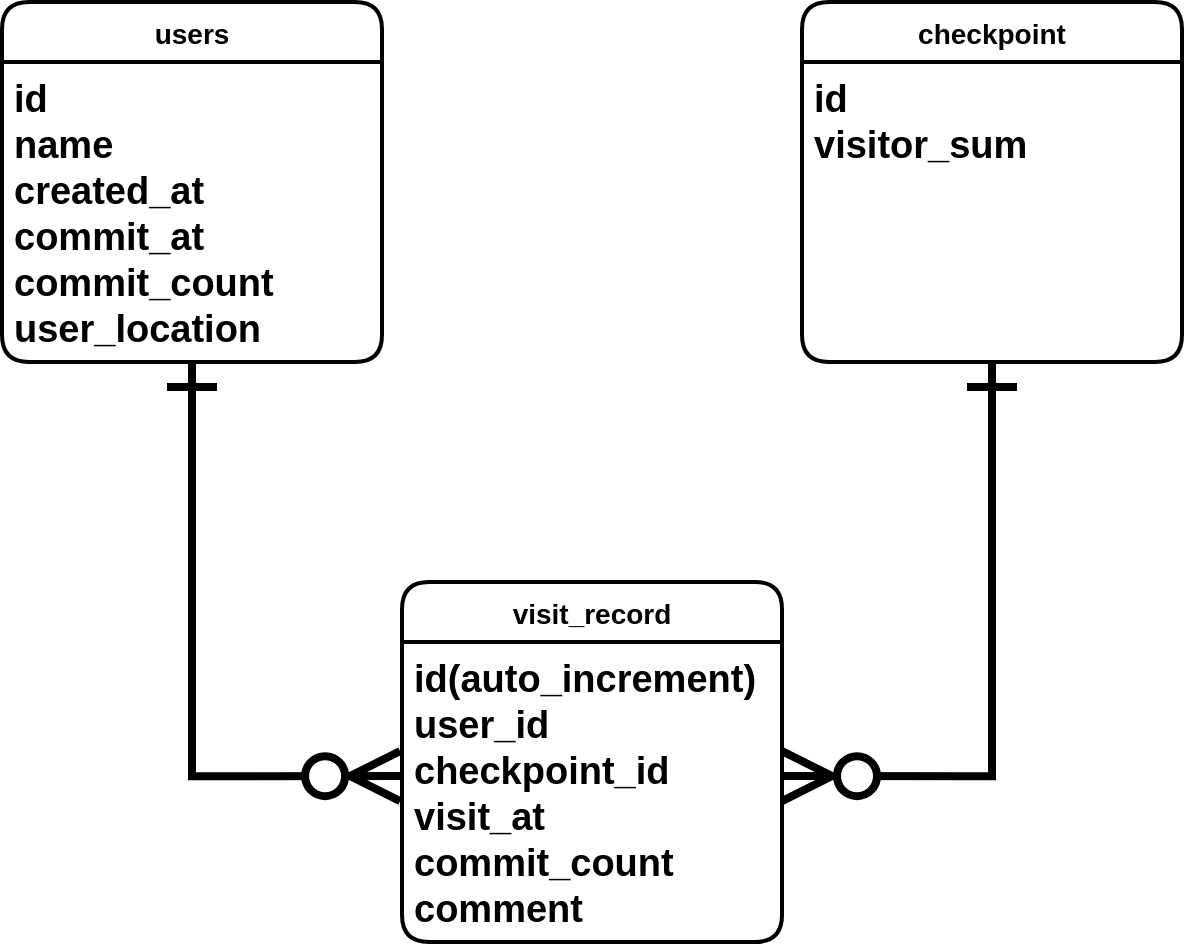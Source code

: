 <mxfile version="14.8.4" type="github" pages="3">
  <diagram id="9SCN9GtrKDQEi3Oo_EW_" name="Page-1">
    <mxGraphModel dx="1422" dy="762" grid="1" gridSize="10" guides="1" tooltips="1" connect="1" arrows="1" fold="1" page="1" pageScale="1" pageWidth="827" pageHeight="1169" math="0" shadow="0">
      <root>
        <mxCell id="0" />
        <mxCell id="1" parent="0" />
        <mxCell id="5QvTtVfF1qH1MXlvAsu7-5" value="users" style="swimlane;childLayout=stackLayout;horizontal=1;startSize=30;horizontalStack=0;rounded=1;fontSize=14;fontStyle=1;strokeWidth=2;resizeParent=0;resizeLast=1;shadow=0;dashed=0;align=center;" parent="1" vertex="1">
          <mxGeometry x="130" y="100" width="190" height="180" as="geometry">
            <mxRectangle x="130" y="110" width="70" height="30" as="alternateBounds" />
          </mxGeometry>
        </mxCell>
        <mxCell id="5QvTtVfF1qH1MXlvAsu7-6" value="id&#xa;name&#xa;created_at&#xa;commit_at&#xa;commit_count&#xa;user_location&#xa;" style="align=left;strokeColor=none;fillColor=none;spacingLeft=4;fontSize=19;verticalAlign=top;resizable=0;rotatable=0;part=1;fontStyle=1;" parent="5QvTtVfF1qH1MXlvAsu7-5" vertex="1">
          <mxGeometry y="30" width="190" height="150" as="geometry" />
        </mxCell>
        <mxCell id="5QvTtVfF1qH1MXlvAsu7-8" value="checkpoint" style="swimlane;childLayout=stackLayout;horizontal=1;startSize=30;horizontalStack=0;rounded=1;fontSize=14;fontStyle=1;strokeWidth=2;resizeParent=0;resizeLast=1;shadow=0;dashed=0;align=center;" parent="1" vertex="1">
          <mxGeometry x="530" y="100" width="190" height="180" as="geometry">
            <mxRectangle x="530" y="100" width="110" height="30" as="alternateBounds" />
          </mxGeometry>
        </mxCell>
        <mxCell id="5QvTtVfF1qH1MXlvAsu7-9" value="id&#xa;visitor_sum&#xa;&#xa;" style="align=left;strokeColor=none;fillColor=none;spacingLeft=4;fontSize=19;verticalAlign=top;resizable=0;rotatable=0;part=1;fontStyle=1;" parent="5QvTtVfF1qH1MXlvAsu7-8" vertex="1">
          <mxGeometry y="30" width="190" height="150" as="geometry" />
        </mxCell>
        <mxCell id="5QvTtVfF1qH1MXlvAsu7-11" value="visit_record" style="swimlane;childLayout=stackLayout;horizontal=1;startSize=30;horizontalStack=0;rounded=1;fontSize=14;fontStyle=1;strokeWidth=2;resizeParent=0;resizeLast=1;shadow=0;dashed=0;align=center;" parent="1" vertex="1">
          <mxGeometry x="330" y="390" width="190" height="180" as="geometry" />
        </mxCell>
        <mxCell id="5QvTtVfF1qH1MXlvAsu7-12" value="id(auto_increment)&#xa;user_id&#xa;checkpoint_id&#xa;visit_at&#xa;commit_count&#xa;comment" style="align=left;strokeColor=none;fillColor=none;spacingLeft=4;fontSize=19;verticalAlign=top;resizable=0;rotatable=0;part=1;fontStyle=1;" parent="5QvTtVfF1qH1MXlvAsu7-11" vertex="1">
          <mxGeometry y="30" width="190" height="150" as="geometry" />
        </mxCell>
        <mxCell id="5QvTtVfF1qH1MXlvAsu7-17" style="edgeStyle=orthogonalEdgeStyle;rounded=0;orthogonalLoop=1;jettySize=auto;html=1;entryX=1;entryY=0.447;entryDx=0;entryDy=0;fontSize=19;fontColor=#000000;endArrow=ERzeroToMany;endFill=1;strokeWidth=4;targetPerimeterSpacing=0;fontStyle=0;endSize=20;startSize=20;startArrow=ERone;startFill=0;entryPerimeter=0;exitX=0.5;exitY=1;exitDx=0;exitDy=0;" parent="1" source="5QvTtVfF1qH1MXlvAsu7-9" target="5QvTtVfF1qH1MXlvAsu7-12" edge="1">
          <mxGeometry relative="1" as="geometry" />
        </mxCell>
        <mxCell id="5QvTtVfF1qH1MXlvAsu7-18" style="edgeStyle=orthogonalEdgeStyle;rounded=0;orthogonalLoop=1;jettySize=auto;html=1;fontSize=19;fontColor=#000000;endArrow=ERone;endFill=0;strokeWidth=4;targetPerimeterSpacing=0;fontStyle=0;endSize=20;startSize=20;startArrow=ERzeroToMany;startFill=1;exitX=-0.005;exitY=0.447;exitDx=0;exitDy=0;exitPerimeter=0;" parent="1" source="5QvTtVfF1qH1MXlvAsu7-12" target="5QvTtVfF1qH1MXlvAsu7-6" edge="1">
          <mxGeometry relative="1" as="geometry">
            <mxPoint x="440" y="500" as="sourcePoint" />
            <mxPoint x="310" y="430" as="targetPoint" />
          </mxGeometry>
        </mxCell>
      </root>
    </mxGraphModel>
  </diagram>
  <diagram id="R5dCbsvRtMeywFNU303A" name="Page-2">
    <mxGraphModel dx="1422" dy="762" grid="1" gridSize="10" guides="1" tooltips="1" connect="1" arrows="1" fold="1" page="1" pageScale="1" pageWidth="850" pageHeight="1100" math="0" shadow="0">
      <root>
        <mxCell id="9Vw1OAYsuZpl8CM9YKTo-0" />
        <mxCell id="9Vw1OAYsuZpl8CM9YKTo-1" parent="9Vw1OAYsuZpl8CM9YKTo-0" />
        <mxCell id="cwtX8Aq7oQz4T9jXda7--0" value="header 仕様書" style="text;strokeColor=none;fillColor=none;align=center;verticalAlign=top;spacingLeft=4;spacingRight=4;overflow=hidden;rotatable=0;points=[[0,0.5],[1,0.5]];portConstraint=eastwest;fontSize=29;fontStyle=1" parent="9Vw1OAYsuZpl8CM9YKTo-1" vertex="1">
          <mxGeometry x="260" y="30" width="330" height="90" as="geometry" />
        </mxCell>
        <mxCell id="cwtX8Aq7oQz4T9jXda7--11" value="" style="group" parent="9Vw1OAYsuZpl8CM9YKTo-1" vertex="1" connectable="0">
          <mxGeometry x="80" y="100" width="700" height="490" as="geometry" />
        </mxCell>
        <mxCell id="cwtX8Aq7oQz4T9jXda7--1" value="" style="rounded=0;whiteSpace=wrap;html=1;fontSize=29;align=center;" parent="cwtX8Aq7oQz4T9jXda7--11" vertex="1">
          <mxGeometry width="700" height="490" as="geometry" />
        </mxCell>
        <mxCell id="cwtX8Aq7oQz4T9jXda7--2" value="" style="rounded=0;whiteSpace=wrap;html=1;fontSize=29;align=center;" parent="cwtX8Aq7oQz4T9jXda7--11" vertex="1">
          <mxGeometry width="700" height="95.28" as="geometry" />
        </mxCell>
        <mxCell id="cwtX8Aq7oQz4T9jXda7--3" value="" style="rounded=0;whiteSpace=wrap;html=1;fontSize=29;align=center;" parent="cwtX8Aq7oQz4T9jXda7--11" vertex="1">
          <mxGeometry x="70" y="190.56" width="260" height="217.78" as="geometry" />
        </mxCell>
        <mxCell id="cwtX8Aq7oQz4T9jXda7--4" value="" style="rounded=0;whiteSpace=wrap;html=1;fontSize=29;align=center;" parent="cwtX8Aq7oQz4T9jXda7--11" vertex="1">
          <mxGeometry x="390" y="190.56" width="160" height="217.78" as="geometry" />
        </mxCell>
        <mxCell id="cwtX8Aq7oQz4T9jXda7--5" value="project名(仮)" style="text;html=1;strokeColor=none;fillColor=none;align=center;verticalAlign=middle;whiteSpace=wrap;rounded=0;fontSize=29;" parent="cwtX8Aq7oQz4T9jXda7--11" vertex="1">
          <mxGeometry x="40" y="34.03" width="170" height="27.22" as="geometry" />
        </mxCell>
        <mxCell id="cwtX8Aq7oQz4T9jXda7--10" value="6/29&amp;nbsp; 19:39:00" style="text;html=1;strokeColor=none;fillColor=none;align=center;verticalAlign=middle;whiteSpace=wrap;rounded=0;fontSize=29;" parent="cwtX8Aq7oQz4T9jXda7--11" vertex="1">
          <mxGeometry x="375" y="34.032" width="190" height="27.222" as="geometry" />
        </mxCell>
        <mxCell id="cwtX8Aq7oQz4T9jXda7--13" value="&lt;font style=&quot;font-size: 9px ; line-height: 50%&quot;&gt;アイコン&lt;/font&gt;" style="ellipse;whiteSpace=wrap;html=1;aspect=fixed;fontSize=29;align=center;" parent="cwtX8Aq7oQz4T9jXda7--11" vertex="1">
          <mxGeometry x="606.36" y="8.96" width="52.29" height="52.29" as="geometry" />
        </mxCell>
        <mxCell id="cwtX8Aq7oQz4T9jXda7--14" value="&lt;font size=&quot;1&quot;&gt;ようこそ　？？？さん&lt;/font&gt;" style="text;html=1;strokeColor=none;fillColor=none;align=center;verticalAlign=middle;whiteSpace=wrap;rounded=0;fontSize=29;fontStyle=1" parent="cwtX8Aq7oQz4T9jXda7--11" vertex="1">
          <mxGeometry x="575" y="61.25" width="115" height="20" as="geometry" />
        </mxCell>
        <mxCell id="cwtX8Aq7oQz4T9jXda7--19" value="&lt;ul&gt;&lt;li&gt;アイコンはとりあえず適当な画像を表示できればいい。&lt;/li&gt;&lt;li&gt;名前やproject名もとりあえず適当でいい&lt;/li&gt;&lt;li&gt;現在時刻を表示してほしい(vue.jsとjsを使う)&lt;/li&gt;&lt;li&gt;編集するファイルはcomponentsフォルダに存在するHeader.vueのみ&lt;/li&gt;&lt;li&gt;アイコン（仮）画像ファイルはsrc/assetsに入れた&lt;/li&gt;&lt;/ul&gt;" style="text;html=1;strokeColor=none;fillColor=none;align=left;verticalAlign=top;whiteSpace=wrap;rounded=0;fontSize=29;" parent="9Vw1OAYsuZpl8CM9YKTo-1" vertex="1">
          <mxGeometry x="30" y="620" width="800" height="270" as="geometry" />
        </mxCell>
      </root>
    </mxGraphModel>
  </diagram>
  <diagram id="t_p2ki6icBgVPFn4pCV6" name="Page-3">
    <mxGraphModel dx="1422" dy="762" grid="1" gridSize="10" guides="1" tooltips="1" connect="1" arrows="1" fold="1" page="1" pageScale="1" pageWidth="827" pageHeight="1169" math="0" shadow="0">
      <root>
        <mxCell id="wje51fNzegp8s_qmkN3Q-0" />
        <mxCell id="wje51fNzegp8s_qmkN3Q-1" parent="wje51fNzegp8s_qmkN3Q-0" />
        <mxCell id="jI1ZtMCmjOptcZUtQjIb-11" value="" style="group" vertex="1" connectable="0" parent="wje51fNzegp8s_qmkN3Q-1">
          <mxGeometry x="515" y="170" width="252" height="535" as="geometry" />
        </mxCell>
        <mxCell id="jI1ZtMCmjOptcZUtQjIb-2" value="" style="group" vertex="1" connectable="0" parent="jI1ZtMCmjOptcZUtQjIb-11">
          <mxGeometry x="-246" y="130" width="275" height="395" as="geometry" />
        </mxCell>
        <mxCell id="wje51fNzegp8s_qmkN3Q-2" value="" style="whiteSpace=wrap;html=1;aspect=fixed;fillColor=none;" vertex="1" parent="jI1ZtMCmjOptcZUtQjIb-2">
          <mxGeometry width="130" height="130" as="geometry" />
        </mxCell>
        <mxCell id="jI1ZtMCmjOptcZUtQjIb-1" value="" style="shape=image;verticalLabelPosition=bottom;labelBackgroundColor=#ffffff;verticalAlign=top;aspect=fixed;imageAspect=0;image=https://upload.wikimedia.org/wikipedia/commons/d/d9/Node.js_logo.svg;" vertex="1" parent="jI1ZtMCmjOptcZUtQjIb-2">
          <mxGeometry x="15.94" y="35" width="98.11" height="60" as="geometry" />
        </mxCell>
        <mxCell id="jI1ZtMCmjOptcZUtQjIb-12" value="3000" style="text;html=1;strokeColor=none;fillColor=none;align=center;verticalAlign=middle;whiteSpace=wrap;rounded=0;" vertex="1" parent="jI1ZtMCmjOptcZUtQjIb-2">
          <mxGeometry x="45" y="110" width="40" height="20" as="geometry" />
        </mxCell>
        <mxCell id="jI1ZtMCmjOptcZUtQjIb-32" value="build" style="endArrow=classic;html=1;fontSize=17;entryX=1;entryY=0.5;entryDx=0;entryDy=0;exitX=0;exitY=0.5;exitDx=0;exitDy=0;" edge="1" parent="jI1ZtMCmjOptcZUtQjIb-11" source="wje51fNzegp8s_qmkN3Q-5" target="wje51fNzegp8s_qmkN3Q-2">
          <mxGeometry width="50" height="50" relative="1" as="geometry">
            <mxPoint x="-45" y="90" as="sourcePoint" />
            <mxPoint x="5" y="40" as="targetPoint" />
          </mxGeometry>
        </mxCell>
        <mxCell id="jI1ZtMCmjOptcZUtQjIb-33" value="" style="group" vertex="1" connectable="0" parent="jI1ZtMCmjOptcZUtQjIb-11">
          <mxGeometry x="-25" y="130" width="175" height="405" as="geometry" />
        </mxCell>
        <mxCell id="wje51fNzegp8s_qmkN3Q-5" value="" style="whiteSpace=wrap;html=1;aspect=fixed;fillColor=none;" vertex="1" parent="jI1ZtMCmjOptcZUtQjIb-33">
          <mxGeometry width="130" height="130" as="geometry" />
        </mxCell>
        <mxCell id="jI1ZtMCmjOptcZUtQjIb-0" value="" style="shape=image;verticalLabelPosition=bottom;labelBackgroundColor=#ffffff;verticalAlign=top;aspect=fixed;imageAspect=0;image=https://upload.wikimedia.org/wikipedia/commons/thumb/9/95/Vue.js_Logo_2.svg/1200px-Vue.js_Logo_2.svg.png;" vertex="1" parent="jI1ZtMCmjOptcZUtQjIb-33">
          <mxGeometry x="13.12" y="20" width="103.77" height="90" as="geometry" />
        </mxCell>
        <mxCell id="jI1ZtMCmjOptcZUtQjIb-27" value="docker-compose" style="whiteSpace=wrap;html=1;aspect=fixed;fontSize=17;fillColor=none;verticalAlign=top;" vertex="1" parent="jI1ZtMCmjOptcZUtQjIb-33">
          <mxGeometry x="-260" y="-30" width="435" height="435" as="geometry" />
        </mxCell>
        <mxCell id="jI1ZtMCmjOptcZUtQjIb-6" value="" style="group" vertex="1" connectable="0" parent="wje51fNzegp8s_qmkN3Q-1">
          <mxGeometry x="385" y="530" width="130" height="130" as="geometry" />
        </mxCell>
        <mxCell id="jI1ZtMCmjOptcZUtQjIb-4" value="" style="shape=image;verticalLabelPosition=bottom;labelBackgroundColor=#ffffff;verticalAlign=top;aspect=fixed;imageAspect=0;image=https://d1.awsstatic.com/asset-repository/products/amazon-rds/1024px-MySQL.ff87215b43fd7292af172e2a5d9b844217262571.png;" vertex="1" parent="jI1ZtMCmjOptcZUtQjIb-6">
          <mxGeometry x="11.84" y="37.5" width="106.32" height="55" as="geometry" />
        </mxCell>
        <mxCell id="wje51fNzegp8s_qmkN3Q-4" value="" style="whiteSpace=wrap;html=1;aspect=fixed;fillColor=none;" vertex="1" parent="jI1ZtMCmjOptcZUtQjIb-6">
          <mxGeometry width="130" height="130" as="geometry" />
        </mxCell>
        <mxCell id="jI1ZtMCmjOptcZUtQjIb-21" value="" style="endArrow=classic;startArrow=classic;html=1;fontSize=17;entryX=0.5;entryY=1;entryDx=0;entryDy=0;exitX=0.25;exitY=0;exitDx=0;exitDy=0;" edge="1" parent="wje51fNzegp8s_qmkN3Q-1" source="wje51fNzegp8s_qmkN3Q-4" target="jI1ZtMCmjOptcZUtQjIb-12">
          <mxGeometry width="50" height="50" relative="1" as="geometry">
            <mxPoint x="380" y="490" as="sourcePoint" />
            <mxPoint x="280" y="480" as="targetPoint" />
          </mxGeometry>
        </mxCell>
        <mxCell id="jI1ZtMCmjOptcZUtQjIb-22" value="" style="endArrow=classic;startArrow=classic;html=1;fontSize=17;entryX=0.108;entryY=1.023;entryDx=0;entryDy=0;entryPerimeter=0;exitX=0.5;exitY=0;exitDx=0;exitDy=0;" edge="1" parent="wje51fNzegp8s_qmkN3Q-1" source="jI1ZtMCmjOptcZUtQjIb-24" target="wje51fNzegp8s_qmkN3Q-2">
          <mxGeometry width="50" height="50" relative="1" as="geometry">
            <mxPoint x="278" y="680" as="sourcePoint" />
            <mxPoint x="339" y="450" as="targetPoint" />
          </mxGeometry>
        </mxCell>
        <mxCell id="jI1ZtMCmjOptcZUtQjIb-26" value="連携" style="edgeLabel;html=1;align=center;verticalAlign=middle;resizable=0;points=[];fontSize=17;" vertex="1" connectable="0" parent="jI1ZtMCmjOptcZUtQjIb-22">
          <mxGeometry x="-0.308" y="-3" relative="1" as="geometry">
            <mxPoint as="offset" />
          </mxGeometry>
        </mxCell>
        <mxCell id="jI1ZtMCmjOptcZUtQjIb-25" value="" style="group" vertex="1" connectable="0" parent="wje51fNzegp8s_qmkN3Q-1">
          <mxGeometry x="20" y="530" width="130" height="130" as="geometry" />
        </mxCell>
        <mxCell id="jI1ZtMCmjOptcZUtQjIb-23" value="" style="shape=image;html=1;verticalAlign=top;verticalLabelPosition=bottom;labelBackgroundColor=#ffffff;imageAspect=0;aspect=fixed;image=https://cdn1.iconfinder.com/data/icons/logotypes/32/github-128.png;fontSize=17;fillColor=none;" vertex="1" parent="jI1ZtMCmjOptcZUtQjIb-25">
          <mxGeometry x="15" y="15" width="100" height="100" as="geometry" />
        </mxCell>
        <mxCell id="jI1ZtMCmjOptcZUtQjIb-24" value="" style="whiteSpace=wrap;html=1;aspect=fixed;fontSize=17;fillColor=none;verticalAlign=top;" vertex="1" parent="jI1ZtMCmjOptcZUtQjIb-25">
          <mxGeometry width="130" height="130" as="geometry" />
        </mxCell>
        <mxCell id="jI1ZtMCmjOptcZUtQjIb-28" value="" style="aspect=fixed;pointerEvents=1;shadow=0;dashed=0;html=1;strokeColor=none;labelPosition=center;verticalLabelPosition=bottom;verticalAlign=top;align=center;fillColor=#00188D;shape=mxgraph.mscae.enterprise.workstation_client;fontSize=17;" vertex="1" parent="wje51fNzegp8s_qmkN3Q-1">
          <mxGeometry x="40" y="260" width="100" height="100" as="geometry" />
        </mxCell>
        <mxCell id="jI1ZtMCmjOptcZUtQjIb-30" value="" style="endArrow=classic;startArrow=classic;html=1;fontSize=17;entryX=0;entryY=0.5;entryDx=0;entryDy=0;exitX=1;exitY=0.5;exitDx=0;exitDy=0;exitPerimeter=0;" edge="1" parent="wje51fNzegp8s_qmkN3Q-1" source="jI1ZtMCmjOptcZUtQjIb-28" target="wje51fNzegp8s_qmkN3Q-2">
          <mxGeometry width="50" height="50" relative="1" as="geometry">
            <mxPoint x="170" y="160" as="sourcePoint" />
            <mxPoint x="370" y="170" as="targetPoint" />
          </mxGeometry>
        </mxCell>
      </root>
    </mxGraphModel>
  </diagram>
</mxfile>
